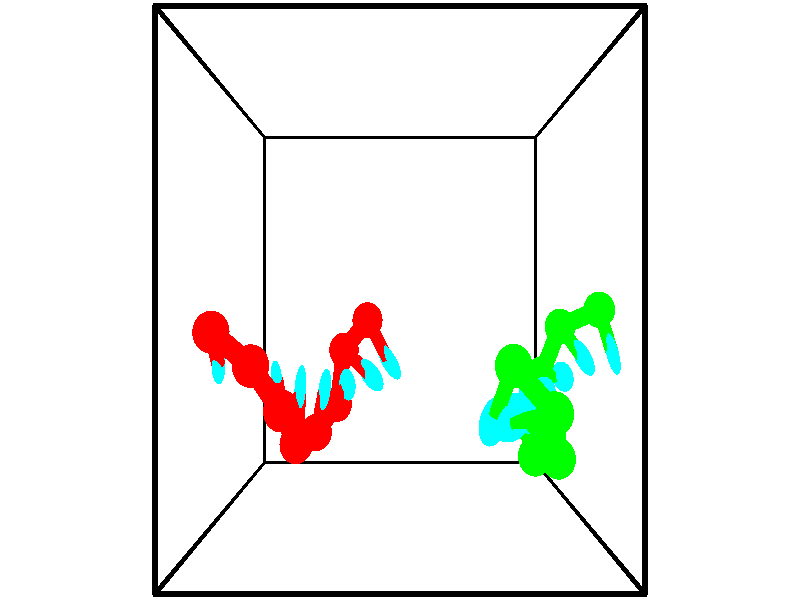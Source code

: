 // switches for output
#declare DRAW_BASES = 1; // possible values are 0, 1; only relevant for DNA ribbons
#declare DRAW_BASES_TYPE = 3; // possible values are 1, 2, 3; only relevant for DNA ribbons
#declare DRAW_FOG = 0; // set to 1 to enable fog

#include "colors.inc"

#include "transforms.inc"
background { rgb <1, 1, 1>}

#default {
   normal{
       ripples 0.25
       frequency 0.20
       turbulence 0.2
       lambda 5
   }
	finish {
		phong 0.1
		phong_size 40.
	}
}

// original window dimensions: 1024x640


// camera settings

camera {
	sky <-0, 1, 0>
	up <-0, 1, 0>
	right 1.6 * <1, 0, 0>
	location <2.5, 2.5, 11.1562>
	look_at <2.5, 2.5, 2.5>
	direction <0, 0, -8.6562>
	angle 67.0682
}


# declare cpy_camera_pos = <2.5, 2.5, 11.1562>;
# if (DRAW_FOG = 1)
fog {
	fog_type 2
	up vnormalize(cpy_camera_pos)
	color rgbt<1,1,1,0.3>
	distance 1e-5
	fog_alt 3e-3
	fog_offset 4
}
# end


// LIGHTS

# declare lum = 6;
global_settings {
	ambient_light rgb lum * <0.05, 0.05, 0.05>
	max_trace_level 15
}# declare cpy_direct_light_amount = 0.25;
light_source
{	1000 * <-1, -1, 1>,
	rgb lum * cpy_direct_light_amount
	parallel
}

light_source
{	1000 * <1, 1, -1>,
	rgb lum * cpy_direct_light_amount
	parallel
}

// strand 0

// nucleotide -1

// particle -1
sphere {
	<1.959296, 2.219291, 1.114449> 0.250000
	pigment { color rgbt <1,0,0,0> }
	no_shadow
}
cylinder {
	<2.165714, 1.884216, 1.042919>,  <2.289565, 1.683172, 1.000001>, 0.100000
	pigment { color rgbt <1,0,0,0> }
	no_shadow
}
cylinder {
	<2.165714, 1.884216, 1.042919>,  <1.959296, 2.219291, 1.114449>, 0.100000
	pigment { color rgbt <1,0,0,0> }
	no_shadow
}

// particle -1
sphere {
	<2.165714, 1.884216, 1.042919> 0.100000
	pigment { color rgbt <1,0,0,0> }
	no_shadow
}
sphere {
	0, 1
	scale<0.080000,0.200000,0.300000>
	matrix <-0.662111, -0.522556, 0.537163,
		-0.543422, -0.158795, -0.824304,
		0.516044, -0.837687, -0.178829,
		2.320528, 1.632910, 0.989272>
	pigment { color rgbt <0,1,1,0> }
	no_shadow
}
cylinder {
	<1.543765, 1.786698, 0.842538>,  <1.959296, 2.219291, 1.114449>, 0.130000
	pigment { color rgbt <1,0,0,0> }
	no_shadow
}

// nucleotide -1

// particle -1
sphere {
	<1.543765, 1.786698, 0.842538> 0.250000
	pigment { color rgbt <1,0,0,0> }
	no_shadow
}
cylinder {
	<1.816196, 1.607101, 1.073895>,  <1.979656, 1.499343, 1.212709>, 0.100000
	pigment { color rgbt <1,0,0,0> }
	no_shadow
}
cylinder {
	<1.816196, 1.607101, 1.073895>,  <1.543765, 1.786698, 0.842538>, 0.100000
	pigment { color rgbt <1,0,0,0> }
	no_shadow
}

// particle -1
sphere {
	<1.816196, 1.607101, 1.073895> 0.100000
	pigment { color rgbt <1,0,0,0> }
	no_shadow
}
sphere {
	0, 1
	scale<0.080000,0.200000,0.300000>
	matrix <-0.721996, -0.280336, 0.632561,
		-0.121869, -0.848422, -0.515101,
		0.681080, -0.448990, 0.578393,
		2.020520, 1.472404, 1.247412>
	pigment { color rgbt <0,1,1,0> }
	no_shadow
}
cylinder {
	<1.427031, 1.016890, 0.848664>,  <1.543765, 1.786698, 0.842538>, 0.130000
	pigment { color rgbt <1,0,0,0> }
	no_shadow
}

// nucleotide -1

// particle -1
sphere {
	<1.427031, 1.016890, 0.848664> 0.250000
	pigment { color rgbt <1,0,0,0> }
	no_shadow
}
cylinder {
	<1.554947, 1.212296, 1.173401>,  <1.631696, 1.329539, 1.368243>, 0.100000
	pigment { color rgbt <1,0,0,0> }
	no_shadow
}
cylinder {
	<1.554947, 1.212296, 1.173401>,  <1.427031, 1.016890, 0.848664>, 0.100000
	pigment { color rgbt <1,0,0,0> }
	no_shadow
}

// particle -1
sphere {
	<1.554947, 1.212296, 1.173401> 0.100000
	pigment { color rgbt <1,0,0,0> }
	no_shadow
}
sphere {
	0, 1
	scale<0.080000,0.200000,0.300000>
	matrix <-0.842961, -0.244529, 0.479188,
		0.432610, -0.837592, 0.333600,
		0.319789, 0.488514, 0.811843,
		1.650884, 1.358850, 1.416954>
	pigment { color rgbt <0,1,1,0> }
	no_shadow
}
cylinder {
	<1.140630, 0.707824, 1.343856>,  <1.427031, 1.016890, 0.848664>, 0.130000
	pigment { color rgbt <1,0,0,0> }
	no_shadow
}

// nucleotide -1

// particle -1
sphere {
	<1.140630, 0.707824, 1.343856> 0.250000
	pigment { color rgbt <1,0,0,0> }
	no_shadow
}
cylinder {
	<1.237167, 1.058334, 1.510658>,  <1.295090, 1.268641, 1.610740>, 0.100000
	pigment { color rgbt <1,0,0,0> }
	no_shadow
}
cylinder {
	<1.237167, 1.058334, 1.510658>,  <1.140630, 0.707824, 1.343856>, 0.100000
	pigment { color rgbt <1,0,0,0> }
	no_shadow
}

// particle -1
sphere {
	<1.237167, 1.058334, 1.510658> 0.100000
	pigment { color rgbt <1,0,0,0> }
	no_shadow
}
sphere {
	0, 1
	scale<0.080000,0.200000,0.300000>
	matrix <-0.928107, 0.082886, 0.362972,
		0.283499, -0.474627, 0.833281,
		0.241343, 0.876276, 0.417007,
		1.309570, 1.321217, 1.635760>
	pigment { color rgbt <0,1,1,0> }
	no_shadow
}
cylinder {
	<0.926556, 0.681071, 1.999462>,  <1.140630, 0.707824, 1.343856>, 0.130000
	pigment { color rgbt <1,0,0,0> }
	no_shadow
}

// nucleotide -1

// particle -1
sphere {
	<0.926556, 0.681071, 1.999462> 0.250000
	pigment { color rgbt <1,0,0,0> }
	no_shadow
}
cylinder {
	<0.945400, 1.069427, 1.905525>,  <0.956707, 1.302441, 1.849163>, 0.100000
	pigment { color rgbt <1,0,0,0> }
	no_shadow
}
cylinder {
	<0.945400, 1.069427, 1.905525>,  <0.926556, 0.681071, 1.999462>, 0.100000
	pigment { color rgbt <1,0,0,0> }
	no_shadow
}

// particle -1
sphere {
	<0.945400, 1.069427, 1.905525> 0.100000
	pigment { color rgbt <1,0,0,0> }
	no_shadow
}
sphere {
	0, 1
	scale<0.080000,0.200000,0.300000>
	matrix <-0.932043, 0.127285, 0.339255,
		0.359272, 0.202902, 0.910909,
		0.047110, 0.970891, -0.234843,
		0.959533, 1.360695, 1.835072>
	pigment { color rgbt <0,1,1,0> }
	no_shadow
}
cylinder {
	<0.816446, 1.190208, 2.604769>,  <0.926556, 0.681071, 1.999462>, 0.130000
	pigment { color rgbt <1,0,0,0> }
	no_shadow
}

// nucleotide -1

// particle -1
sphere {
	<0.816446, 1.190208, 2.604769> 0.250000
	pigment { color rgbt <1,0,0,0> }
	no_shadow
}
cylinder {
	<0.708061, 1.369492, 2.264019>,  <0.643030, 1.477062, 2.059569>, 0.100000
	pigment { color rgbt <1,0,0,0> }
	no_shadow
}
cylinder {
	<0.708061, 1.369492, 2.264019>,  <0.816446, 1.190208, 2.604769>, 0.100000
	pigment { color rgbt <1,0,0,0> }
	no_shadow
}

// particle -1
sphere {
	<0.708061, 1.369492, 2.264019> 0.100000
	pigment { color rgbt <1,0,0,0> }
	no_shadow
}
sphere {
	0, 1
	scale<0.080000,0.200000,0.300000>
	matrix <-0.959280, -0.052404, 0.277554,
		0.079761, 0.892392, 0.444157,
		-0.270963, 0.448208, -0.851873,
		0.626772, 1.503954, 2.008457>
	pigment { color rgbt <0,1,1,0> }
	no_shadow
}
cylinder {
	<0.430637, 1.737764, 2.790383>,  <0.816446, 1.190208, 2.604769>, 0.130000
	pigment { color rgbt <1,0,0,0> }
	no_shadow
}

// nucleotide -1

// particle -1
sphere {
	<0.430637, 1.737764, 2.790383> 0.250000
	pigment { color rgbt <1,0,0,0> }
	no_shadow
}
cylinder {
	<0.318001, 1.664413, 2.413643>,  <0.250419, 1.620403, 2.187599>, 0.100000
	pigment { color rgbt <1,0,0,0> }
	no_shadow
}
cylinder {
	<0.318001, 1.664413, 2.413643>,  <0.430637, 1.737764, 2.790383>, 0.100000
	pigment { color rgbt <1,0,0,0> }
	no_shadow
}

// particle -1
sphere {
	<0.318001, 1.664413, 2.413643> 0.100000
	pigment { color rgbt <1,0,0,0> }
	no_shadow
}
sphere {
	0, 1
	scale<0.080000,0.200000,0.300000>
	matrix <-0.958517, 0.008551, 0.284908,
		-0.044192, 0.983006, -0.178177,
		-0.281589, -0.183376, -0.941850,
		0.233524, 1.609401, 2.131088>
	pigment { color rgbt <0,1,1,0> }
	no_shadow
}
cylinder {
	<-0.157488, 2.124467, 2.668194>,  <0.430637, 1.737764, 2.790383>, 0.130000
	pigment { color rgbt <1,0,0,0> }
	no_shadow
}

// nucleotide -1

// particle -1
sphere {
	<-0.157488, 2.124467, 2.668194> 0.250000
	pigment { color rgbt <1,0,0,0> }
	no_shadow
}
cylinder {
	<-0.189774, 1.871964, 2.359650>,  <-0.209145, 1.720461, 2.174523>, 0.100000
	pigment { color rgbt <1,0,0,0> }
	no_shadow
}
cylinder {
	<-0.189774, 1.871964, 2.359650>,  <-0.157488, 2.124467, 2.668194>, 0.100000
	pigment { color rgbt <1,0,0,0> }
	no_shadow
}

// particle -1
sphere {
	<-0.189774, 1.871964, 2.359650> 0.100000
	pigment { color rgbt <1,0,0,0> }
	no_shadow
}
sphere {
	0, 1
	scale<0.080000,0.200000,0.300000>
	matrix <-0.996190, 0.076723, 0.041451,
		0.033016, 0.771768, -0.635046,
		-0.080713, -0.631259, -0.771361,
		-0.213987, 1.682586, 2.128241>
	pigment { color rgbt <0,1,1,0> }
	no_shadow
}
// strand 1

// nucleotide -1

// particle -1
sphere {
	<4.035125, 1.755659, 3.002219> 0.250000
	pigment { color rgbt <0,1,0,0> }
	no_shadow
}
cylinder {
	<3.888994, 1.388382, 2.940956>,  <3.801315, 1.168016, 2.904198>, 0.100000
	pigment { color rgbt <0,1,0,0> }
	no_shadow
}
cylinder {
	<3.888994, 1.388382, 2.940956>,  <4.035125, 1.755659, 3.002219>, 0.100000
	pigment { color rgbt <0,1,0,0> }
	no_shadow
}

// particle -1
sphere {
	<3.888994, 1.388382, 2.940956> 0.100000
	pigment { color rgbt <0,1,0,0> }
	no_shadow
}
sphere {
	0, 1
	scale<0.080000,0.200000,0.300000>
	matrix <0.573032, -0.092163, -0.814335,
		0.733601, -0.385263, 0.559823,
		-0.365328, -0.918193, -0.153157,
		3.779395, 1.112924, 2.895009>
	pigment { color rgbt <0,1,1,0> }
	no_shadow
}
cylinder {
	<4.604036, 1.215814, 2.959003>,  <4.035125, 1.755659, 3.002219>, 0.130000
	pigment { color rgbt <0,1,0,0> }
	no_shadow
}

// nucleotide -1

// particle -1
sphere {
	<4.604036, 1.215814, 2.959003> 0.250000
	pigment { color rgbt <0,1,0,0> }
	no_shadow
}
cylinder {
	<4.292309, 1.103241, 2.735054>,  <4.105272, 1.035697, 2.600685>, 0.100000
	pigment { color rgbt <0,1,0,0> }
	no_shadow
}
cylinder {
	<4.292309, 1.103241, 2.735054>,  <4.604036, 1.215814, 2.959003>, 0.100000
	pigment { color rgbt <0,1,0,0> }
	no_shadow
}

// particle -1
sphere {
	<4.292309, 1.103241, 2.735054> 0.100000
	pigment { color rgbt <0,1,0,0> }
	no_shadow
}
sphere {
	0, 1
	scale<0.080000,0.200000,0.300000>
	matrix <0.610738, -0.141205, -0.779141,
		0.140221, -0.949134, 0.281926,
		-0.779318, -0.281435, -0.559873,
		4.058513, 1.018811, 2.567092>
	pigment { color rgbt <0,1,1,0> }
	no_shadow
}
cylinder {
	<4.760274, 0.612491, 2.505785>,  <4.604036, 1.215814, 2.959003>, 0.130000
	pigment { color rgbt <0,1,0,0> }
	no_shadow
}

// nucleotide -1

// particle -1
sphere {
	<4.760274, 0.612491, 2.505785> 0.250000
	pigment { color rgbt <0,1,0,0> }
	no_shadow
}
cylinder {
	<4.505670, 0.896423, 2.385124>,  <4.352907, 1.066783, 2.312728>, 0.100000
	pigment { color rgbt <0,1,0,0> }
	no_shadow
}
cylinder {
	<4.505670, 0.896423, 2.385124>,  <4.760274, 0.612491, 2.505785>, 0.100000
	pigment { color rgbt <0,1,0,0> }
	no_shadow
}

// particle -1
sphere {
	<4.505670, 0.896423, 2.385124> 0.100000
	pigment { color rgbt <0,1,0,0> }
	no_shadow
}
sphere {
	0, 1
	scale<0.080000,0.200000,0.300000>
	matrix <0.601369, 0.211875, -0.770366,
		-0.482918, -0.671750, -0.561732,
		-0.636510, 0.709832, -0.301652,
		4.314716, 1.109373, 2.294629>
	pigment { color rgbt <0,1,1,0> }
	no_shadow
}
cylinder {
	<4.581235, 0.477965, 1.808337>,  <4.760274, 0.612491, 2.505785>, 0.130000
	pigment { color rgbt <0,1,0,0> }
	no_shadow
}

// nucleotide -1

// particle -1
sphere {
	<4.581235, 0.477965, 1.808337> 0.250000
	pigment { color rgbt <0,1,0,0> }
	no_shadow
}
cylinder {
	<4.522702, 0.867630, 1.877151>,  <4.487583, 1.101429, 1.918440>, 0.100000
	pigment { color rgbt <0,1,0,0> }
	no_shadow
}
cylinder {
	<4.522702, 0.867630, 1.877151>,  <4.581235, 0.477965, 1.808337>, 0.100000
	pigment { color rgbt <0,1,0,0> }
	no_shadow
}

// particle -1
sphere {
	<4.522702, 0.867630, 1.877151> 0.100000
	pigment { color rgbt <0,1,0,0> }
	no_shadow
}
sphere {
	0, 1
	scale<0.080000,0.200000,0.300000>
	matrix <0.709812, 0.224529, -0.667648,
		-0.689024, 0.024415, -0.724327,
		-0.146332, 0.974161, 0.172036,
		4.478803, 1.159878, 1.928762>
	pigment { color rgbt <0,1,1,0> }
	no_shadow
}
cylinder {
	<4.569279, 0.819843, 1.186980>,  <4.581235, 0.477965, 1.808337>, 0.130000
	pigment { color rgbt <0,1,0,0> }
	no_shadow
}

// nucleotide -1

// particle -1
sphere {
	<4.569279, 0.819843, 1.186980> 0.250000
	pigment { color rgbt <0,1,0,0> }
	no_shadow
}
cylinder {
	<4.668102, 1.079056, 1.475151>,  <4.727396, 1.234584, 1.648054>, 0.100000
	pigment { color rgbt <0,1,0,0> }
	no_shadow
}
cylinder {
	<4.668102, 1.079056, 1.475151>,  <4.569279, 0.819843, 1.186980>, 0.100000
	pigment { color rgbt <0,1,0,0> }
	no_shadow
}

// particle -1
sphere {
	<4.668102, 1.079056, 1.475151> 0.100000
	pigment { color rgbt <0,1,0,0> }
	no_shadow
}
sphere {
	0, 1
	scale<0.080000,0.200000,0.300000>
	matrix <0.732138, 0.362200, -0.576875,
		-0.634773, 0.669974, -0.384965,
		0.247057, 0.648033, 0.720428,
		4.742219, 1.273466, 1.691280>
	pigment { color rgbt <0,1,1,0> }
	no_shadow
}
cylinder {
	<4.908206, 1.451865, 0.896343>,  <4.569279, 0.819843, 1.186980>, 0.130000
	pigment { color rgbt <0,1,0,0> }
	no_shadow
}

// nucleotide -1

// particle -1
sphere {
	<4.908206, 1.451865, 0.896343> 0.250000
	pigment { color rgbt <0,1,0,0> }
	no_shadow
}
cylinder {
	<5.007513, 1.471436, 1.283325>,  <5.067097, 1.483178, 1.515514>, 0.100000
	pigment { color rgbt <0,1,0,0> }
	no_shadow
}
cylinder {
	<5.007513, 1.471436, 1.283325>,  <4.908206, 1.451865, 0.896343>, 0.100000
	pigment { color rgbt <0,1,0,0> }
	no_shadow
}

// particle -1
sphere {
	<5.007513, 1.471436, 1.283325> 0.100000
	pigment { color rgbt <0,1,0,0> }
	no_shadow
}
sphere {
	0, 1
	scale<0.080000,0.200000,0.300000>
	matrix <0.963686, 0.088923, -0.251798,
		-0.098348, 0.994836, -0.025072,
		0.248268, 0.048925, 0.967455,
		5.081994, 1.486113, 1.573562>
	pigment { color rgbt <0,1,1,0> }
	no_shadow
}
cylinder {
	<5.197339, 2.127257, 0.975709>,  <4.908206, 1.451865, 0.896343>, 0.130000
	pigment { color rgbt <0,1,0,0> }
	no_shadow
}

// nucleotide -1

// particle -1
sphere {
	<5.197339, 2.127257, 0.975709> 0.250000
	pigment { color rgbt <0,1,0,0> }
	no_shadow
}
cylinder {
	<5.329144, 1.901245, 1.278275>,  <5.408228, 1.765638, 1.459814>, 0.100000
	pigment { color rgbt <0,1,0,0> }
	no_shadow
}
cylinder {
	<5.329144, 1.901245, 1.278275>,  <5.197339, 2.127257, 0.975709>, 0.100000
	pigment { color rgbt <0,1,0,0> }
	no_shadow
}

// particle -1
sphere {
	<5.329144, 1.901245, 1.278275> 0.100000
	pigment { color rgbt <0,1,0,0> }
	no_shadow
}
sphere {
	0, 1
	scale<0.080000,0.200000,0.300000>
	matrix <0.940336, 0.268344, -0.209187,
		-0.084782, 0.780213, 0.619741,
		0.329515, -0.565029, 0.756414,
		5.427999, 1.731736, 1.505199>
	pigment { color rgbt <0,1,1,0> }
	no_shadow
}
cylinder {
	<5.804133, 2.365028, 1.137621>,  <5.197339, 2.127257, 0.975709>, 0.130000
	pigment { color rgbt <0,1,0,0> }
	no_shadow
}

// nucleotide -1

// particle -1
sphere {
	<5.804133, 2.365028, 1.137621> 0.250000
	pigment { color rgbt <0,1,0,0> }
	no_shadow
}
cylinder {
	<5.855168, 2.033615, 1.355705>,  <5.885789, 1.834767, 1.486556>, 0.100000
	pigment { color rgbt <0,1,0,0> }
	no_shadow
}
cylinder {
	<5.855168, 2.033615, 1.355705>,  <5.804133, 2.365028, 1.137621>, 0.100000
	pigment { color rgbt <0,1,0,0> }
	no_shadow
}

// particle -1
sphere {
	<5.855168, 2.033615, 1.355705> 0.100000
	pigment { color rgbt <0,1,0,0> }
	no_shadow
}
sphere {
	0, 1
	scale<0.080000,0.200000,0.300000>
	matrix <0.980472, 0.188303, 0.056709,
		-0.149650, 0.527330, 0.836378,
		0.127588, -0.828532, 0.545212,
		5.893445, 1.785055, 1.519269>
	pigment { color rgbt <0,1,1,0> }
	no_shadow
}
// box output
cylinder {
	<0.000000, 0.000000, 0.000000>,  <5.000000, 0.000000, 0.000000>, 0.025000
	pigment { color rgbt <0,0,0,0> }
	no_shadow
}
cylinder {
	<0.000000, 0.000000, 0.000000>,  <0.000000, 5.000000, 0.000000>, 0.025000
	pigment { color rgbt <0,0,0,0> }
	no_shadow
}
cylinder {
	<0.000000, 0.000000, 0.000000>,  <0.000000, 0.000000, 5.000000>, 0.025000
	pigment { color rgbt <0,0,0,0> }
	no_shadow
}
cylinder {
	<5.000000, 5.000000, 5.000000>,  <0.000000, 5.000000, 5.000000>, 0.025000
	pigment { color rgbt <0,0,0,0> }
	no_shadow
}
cylinder {
	<5.000000, 5.000000, 5.000000>,  <5.000000, 0.000000, 5.000000>, 0.025000
	pigment { color rgbt <0,0,0,0> }
	no_shadow
}
cylinder {
	<5.000000, 5.000000, 5.000000>,  <5.000000, 5.000000, 0.000000>, 0.025000
	pigment { color rgbt <0,0,0,0> }
	no_shadow
}
cylinder {
	<0.000000, 0.000000, 5.000000>,  <0.000000, 5.000000, 5.000000>, 0.025000
	pigment { color rgbt <0,0,0,0> }
	no_shadow
}
cylinder {
	<0.000000, 0.000000, 5.000000>,  <5.000000, 0.000000, 5.000000>, 0.025000
	pigment { color rgbt <0,0,0,0> }
	no_shadow
}
cylinder {
	<5.000000, 5.000000, 0.000000>,  <0.000000, 5.000000, 0.000000>, 0.025000
	pigment { color rgbt <0,0,0,0> }
	no_shadow
}
cylinder {
	<5.000000, 5.000000, 0.000000>,  <5.000000, 0.000000, 0.000000>, 0.025000
	pigment { color rgbt <0,0,0,0> }
	no_shadow
}
cylinder {
	<5.000000, 0.000000, 5.000000>,  <5.000000, 0.000000, 0.000000>, 0.025000
	pigment { color rgbt <0,0,0,0> }
	no_shadow
}
cylinder {
	<0.000000, 5.000000, 0.000000>,  <0.000000, 5.000000, 5.000000>, 0.025000
	pigment { color rgbt <0,0,0,0> }
	no_shadow
}
// end of box output
